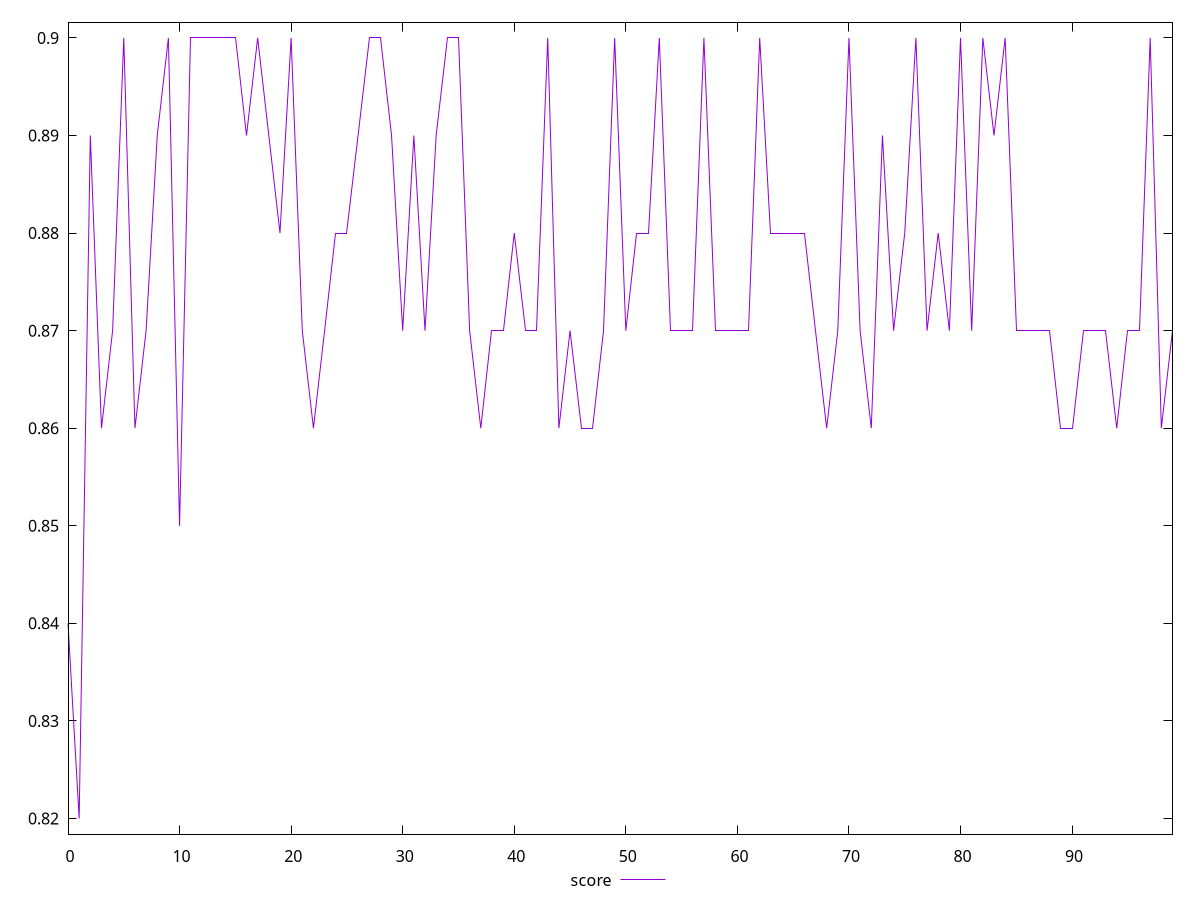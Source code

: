 reset

$score <<EOF
0 0.84
1 0.82
2 0.89
3 0.86
4 0.87
5 0.9
6 0.86
7 0.87
8 0.89
9 0.9
10 0.85
11 0.9
12 0.9
13 0.9
14 0.9
15 0.9
16 0.89
17 0.9
18 0.89
19 0.88
20 0.9
21 0.87
22 0.86
23 0.87
24 0.88
25 0.88
26 0.89
27 0.9
28 0.9
29 0.89
30 0.87
31 0.89
32 0.87
33 0.89
34 0.9
35 0.9
36 0.87
37 0.86
38 0.87
39 0.87
40 0.88
41 0.87
42 0.87
43 0.9
44 0.86
45 0.87
46 0.86
47 0.86
48 0.87
49 0.9
50 0.87
51 0.88
52 0.88
53 0.9
54 0.87
55 0.87
56 0.87
57 0.9
58 0.87
59 0.87
60 0.87
61 0.87
62 0.9
63 0.88
64 0.88
65 0.88
66 0.88
67 0.87
68 0.86
69 0.87
70 0.9
71 0.87
72 0.86
73 0.89
74 0.87
75 0.88
76 0.9
77 0.87
78 0.88
79 0.87
80 0.9
81 0.87
82 0.9
83 0.89
84 0.9
85 0.87
86 0.87
87 0.87
88 0.87
89 0.86
90 0.86
91 0.87
92 0.87
93 0.87
94 0.86
95 0.87
96 0.87
97 0.9
98 0.86
99 0.87
EOF

set key outside below
set xrange [0:99]
set yrange [0.8183999999999999:0.9016000000000001]
set trange [0.8183999999999999:0.9016000000000001]
set terminal svg size 640, 500 enhanced background rgb 'white'
set output "report_00026_2021-02-22T21:38:55.199Z/first-contentful-paint/samples/pages/score/values.svg"

plot $score title "score" with line

reset
